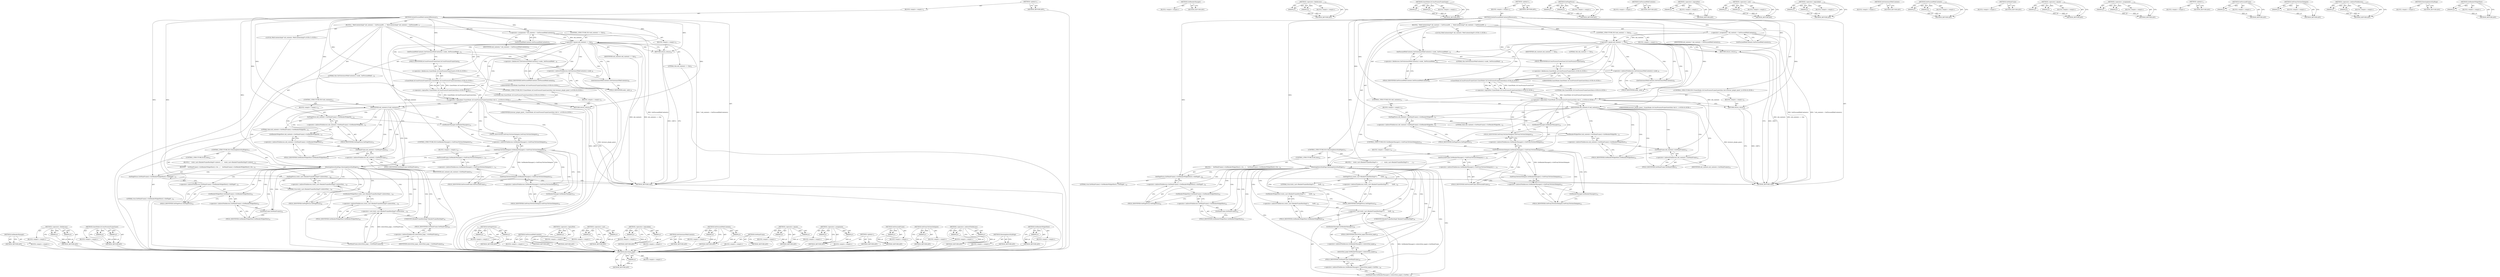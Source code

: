 digraph "GetRenderWidgetHost" {
vulnerable_189 [label=<(METHOD,interstitial_page)>];
vulnerable_190 [label=<(PARAM,p1)>];
vulnerable_191 [label=<(BLOCK,&lt;empty&gt;,&lt;empty&gt;)>];
vulnerable_192 [label=<(METHOD_RETURN,ANY)>];
vulnerable_174 [label=<(METHOD,GetRenderManager)>];
vulnerable_175 [label=<(BLOCK,&lt;empty&gt;,&lt;empty&gt;)>];
vulnerable_176 [label=<(METHOD_RETURN,ANY)>];
vulnerable_131 [label=<(METHOD,&lt;operator&gt;.fieldAccess)>];
vulnerable_132 [label=<(PARAM,p1)>];
vulnerable_133 [label=<(PARAM,p2)>];
vulnerable_134 [label=<(BLOCK,&lt;empty&gt;,&lt;empty&gt;)>];
vulnerable_135 [label=<(METHOD_RETURN,ANY)>];
vulnerable_153 [label=<(METHOD,GuestMode.IsCrossProcessFrameGuest)>];
vulnerable_154 [label=<(PARAM,p1)>];
vulnerable_155 [label=<(PARAM,p2)>];
vulnerable_156 [label=<(BLOCK,&lt;empty&gt;,&lt;empty&gt;)>];
vulnerable_157 [label=<(METHOD_RETURN,ANY)>];
vulnerable_6 [label=<(METHOD,&lt;global&gt;)<SUB>1</SUB>>];
vulnerable_7 [label=<(BLOCK,&lt;empty&gt;,&lt;empty&gt;)<SUB>1</SUB>>];
vulnerable_8 [label=<(METHOD,SetAsFocusedWebContentsIfNecessary)<SUB>1</SUB>>];
vulnerable_9 [label=<(BLOCK,{
  WebContentsImpl* old_contents = GetFocusedW...,{
  WebContentsImpl* old_contents = GetFocusedW...)<SUB>1</SUB>>];
vulnerable_10 [label="<(LOCAL,WebContentsImpl* old_contents: WebContentsImpl*)<SUB>2</SUB>>"];
vulnerable_11 [label=<(&lt;operator&gt;.assignment,* old_contents = GetFocusedWebContents())<SUB>2</SUB>>];
vulnerable_12 [label=<(IDENTIFIER,old_contents,* old_contents = GetFocusedWebContents())<SUB>2</SUB>>];
vulnerable_13 [label=<(GetFocusedWebContents,GetFocusedWebContents())<SUB>2</SUB>>];
vulnerable_14 [label=<(CONTROL_STRUCTURE,IF,if (old_contents == this))<SUB>3</SUB>>];
vulnerable_15 [label=<(&lt;operator&gt;.equals,old_contents == this)<SUB>3</SUB>>];
vulnerable_16 [label=<(IDENTIFIER,old_contents,old_contents == this)<SUB>3</SUB>>];
vulnerable_17 [label=<(LITERAL,this,old_contents == this)<SUB>3</SUB>>];
vulnerable_18 [label=<(BLOCK,&lt;empty&gt;,&lt;empty&gt;)<SUB>4</SUB>>];
vulnerable_19 [label=<(RETURN,return;,return;)<SUB>4</SUB>>];
vulnerable_20 [label=<(SetFocusedWebContents,GetOutermostWebContents()-&gt;node_.SetFocusedWebC...)<SUB>6</SUB>>];
vulnerable_21 [label=<(&lt;operator&gt;.fieldAccess,GetOutermostWebContents()-&gt;node_.SetFocusedWebC...)<SUB>6</SUB>>];
vulnerable_22 [label=<(&lt;operator&gt;.indirectFieldAccess,GetOutermostWebContents()-&gt;node_)<SUB>6</SUB>>];
vulnerable_23 [label=<(GetOutermostWebContents,GetOutermostWebContents())<SUB>6</SUB>>];
vulnerable_24 [label=<(FIELD_IDENTIFIER,node_,node_)<SUB>6</SUB>>];
vulnerable_25 [label=<(FIELD_IDENTIFIER,SetFocusedWebContents,SetFocusedWebContents)<SUB>6</SUB>>];
vulnerable_26 [label=<(LITERAL,this,GetOutermostWebContents()-&gt;node_.SetFocusedWebC...)<SUB>6</SUB>>];
vulnerable_27 [label="<(CONTROL_STRUCTURE,IF,if (!GuestMode::IsCrossProcessFrameGuest(this) &amp;&amp; browser_plugin_guest_))<SUB>8</SUB>>"];
vulnerable_28 [label="<(&lt;operator&gt;.logicalAnd,!GuestMode::IsCrossProcessFrameGuest(this) &amp;&amp; b...)<SUB>8</SUB>>"];
vulnerable_29 [label="<(&lt;operator&gt;.logicalNot,!GuestMode::IsCrossProcessFrameGuest(this))<SUB>8</SUB>>"];
vulnerable_30 [label="<(GuestMode.IsCrossProcessFrameGuest,GuestMode::IsCrossProcessFrameGuest(this))<SUB>8</SUB>>"];
vulnerable_31 [label="<(&lt;operator&gt;.fieldAccess,GuestMode::IsCrossProcessFrameGuest)<SUB>8</SUB>>"];
vulnerable_32 [label="<(IDENTIFIER,GuestMode,GuestMode::IsCrossProcessFrameGuest(this))<SUB>8</SUB>>"];
vulnerable_33 [label=<(FIELD_IDENTIFIER,IsCrossProcessFrameGuest,IsCrossProcessFrameGuest)<SUB>8</SUB>>];
vulnerable_34 [label="<(LITERAL,this,GuestMode::IsCrossProcessFrameGuest(this))<SUB>8</SUB>>"];
vulnerable_35 [label="<(IDENTIFIER,browser_plugin_guest_,!GuestMode::IsCrossProcessFrameGuest(this) &amp;&amp; b...)<SUB>8</SUB>>"];
vulnerable_36 [label=<(BLOCK,&lt;empty&gt;,&lt;empty&gt;)<SUB>9</SUB>>];
vulnerable_37 [label=<(RETURN,return;,return;)<SUB>9</SUB>>];
vulnerable_38 [label=<(CONTROL_STRUCTURE,IF,if (old_contents))<SUB>11</SUB>>];
vulnerable_39 [label=<(IDENTIFIER,old_contents,if (old_contents))<SUB>11</SUB>>];
vulnerable_40 [label=<(BLOCK,&lt;empty&gt;,&lt;empty&gt;)<SUB>12</SUB>>];
vulnerable_41 [label=<(SetPageFocus,old_contents-&gt;GetMainFrame()-&gt;GetRenderWidgetHo...)<SUB>12</SUB>>];
vulnerable_42 [label=<(&lt;operator&gt;.indirectFieldAccess,old_contents-&gt;GetMainFrame()-&gt;GetRenderWidgetHo...)<SUB>12</SUB>>];
vulnerable_43 [label=<(GetRenderWidgetHost,old_contents-&gt;GetMainFrame()-&gt;GetRenderWidgetHo...)<SUB>12</SUB>>];
vulnerable_44 [label=<(&lt;operator&gt;.indirectFieldAccess,old_contents-&gt;GetMainFrame()-&gt;GetRenderWidgetHost)<SUB>12</SUB>>];
vulnerable_45 [label=<(GetMainFrame,old_contents-&gt;GetMainFrame())<SUB>12</SUB>>];
vulnerable_46 [label=<(&lt;operator&gt;.indirectFieldAccess,old_contents-&gt;GetMainFrame)<SUB>12</SUB>>];
vulnerable_47 [label=<(IDENTIFIER,old_contents,old_contents-&gt;GetMainFrame())<SUB>12</SUB>>];
vulnerable_48 [label=<(FIELD_IDENTIFIER,GetMainFrame,GetMainFrame)<SUB>12</SUB>>];
vulnerable_49 [label=<(FIELD_IDENTIFIER,GetRenderWidgetHost,GetRenderWidgetHost)<SUB>12</SUB>>];
vulnerable_50 [label=<(FIELD_IDENTIFIER,SetPageFocus,SetPageFocus)<SUB>12</SUB>>];
vulnerable_51 [label=<(LITERAL,false,old_contents-&gt;GetMainFrame()-&gt;GetRenderWidgetHo...)<SUB>12</SUB>>];
vulnerable_52 [label=<(CONTROL_STRUCTURE,IF,if (GetRenderManager()-&gt;GetProxyToOuterDelegate()))<SUB>14</SUB>>];
vulnerable_53 [label=<(GetProxyToOuterDelegate,GetRenderManager()-&gt;GetProxyToOuterDelegate())<SUB>14</SUB>>];
vulnerable_54 [label=<(&lt;operator&gt;.indirectFieldAccess,GetRenderManager()-&gt;GetProxyToOuterDelegate)<SUB>14</SUB>>];
vulnerable_55 [label=<(GetRenderManager,GetRenderManager())<SUB>14</SUB>>];
vulnerable_56 [label=<(FIELD_IDENTIFIER,GetProxyToOuterDelegate,GetProxyToOuterDelegate)<SUB>14</SUB>>];
vulnerable_57 [label=<(BLOCK,&lt;empty&gt;,&lt;empty&gt;)<SUB>15</SUB>>];
vulnerable_58 [label=<(SetFocusedFrame,GetRenderManager()-&gt;GetProxyToOuterDelegate()-&gt;...)<SUB>15</SUB>>];
vulnerable_59 [label=<(&lt;operator&gt;.indirectFieldAccess,GetRenderManager()-&gt;GetProxyToOuterDelegate()-&gt;...)<SUB>15</SUB>>];
vulnerable_60 [label=<(GetProxyToOuterDelegate,GetRenderManager()-&gt;GetProxyToOuterDelegate())<SUB>15</SUB>>];
vulnerable_61 [label=<(&lt;operator&gt;.indirectFieldAccess,GetRenderManager()-&gt;GetProxyToOuterDelegate)<SUB>15</SUB>>];
vulnerable_62 [label=<(GetRenderManager,GetRenderManager())<SUB>15</SUB>>];
vulnerable_63 [label=<(FIELD_IDENTIFIER,GetProxyToOuterDelegate,GetProxyToOuterDelegate)<SUB>15</SUB>>];
vulnerable_64 [label=<(FIELD_IDENTIFIER,SetFocusedFrame,SetFocusedFrame)<SUB>15</SUB>>];
vulnerable_65 [label=<(CONTROL_STRUCTURE,IF,if (ShowingInterstitialPage()))<SUB>17</SUB>>];
vulnerable_66 [label=<(ShowingInterstitialPage,ShowingInterstitialPage())<SUB>17</SUB>>];
vulnerable_67 [label=<(BLOCK,{
    static_cast&lt;RenderFrameHostImpl*&gt;(
      ...,{
    static_cast&lt;RenderFrameHostImpl*&gt;(
      ...)<SUB>17</SUB>>];
vulnerable_68 [label=<(SetPageFocus,static_cast&lt;RenderFrameHostImpl*&gt;(
        GetR...)<SUB>18</SUB>>];
vulnerable_69 [label=<(&lt;operator&gt;.indirectFieldAccess,static_cast&lt;RenderFrameHostImpl*&gt;(
        GetR...)<SUB>18</SUB>>];
vulnerable_70 [label=<(GetRenderWidgetHost,static_cast&lt;RenderFrameHostImpl*&gt;(
        GetR...)<SUB>18</SUB>>];
vulnerable_71 [label=<(&lt;operator&gt;.indirectFieldAccess,static_cast&lt;RenderFrameHostImpl*&gt;(
        GetR...)<SUB>18</SUB>>];
vulnerable_72 [label=<(&lt;operator&gt;.cast,static_cast&lt;RenderFrameHostImpl*&gt;(
        GetR...)<SUB>18</SUB>>];
vulnerable_73 [label=<(UNKNOWN,RenderFrameHostImpl*,RenderFrameHostImpl*)<SUB>18</SUB>>];
vulnerable_74 [label=<(GetMainFrame,GetRenderManager()-&gt;interstitial_page()-&gt;GetMai...)<SUB>19</SUB>>];
vulnerable_75 [label=<(&lt;operator&gt;.indirectFieldAccess,GetRenderManager()-&gt;interstitial_page()-&gt;GetMai...)<SUB>19</SUB>>];
vulnerable_76 [label=<(interstitial_page,GetRenderManager()-&gt;interstitial_page())<SUB>19</SUB>>];
vulnerable_77 [label=<(&lt;operator&gt;.indirectFieldAccess,GetRenderManager()-&gt;interstitial_page)<SUB>19</SUB>>];
vulnerable_78 [label=<(GetRenderManager,GetRenderManager())<SUB>19</SUB>>];
vulnerable_79 [label=<(FIELD_IDENTIFIER,interstitial_page,interstitial_page)<SUB>19</SUB>>];
vulnerable_80 [label=<(FIELD_IDENTIFIER,GetMainFrame,GetMainFrame)<SUB>19</SUB>>];
vulnerable_81 [label=<(FIELD_IDENTIFIER,GetRenderWidgetHost,GetRenderWidgetHost)<SUB>18</SUB>>];
vulnerable_82 [label=<(FIELD_IDENTIFIER,SetPageFocus,SetPageFocus)<SUB>18</SUB>>];
vulnerable_83 [label=<(LITERAL,true,static_cast&lt;RenderFrameHostImpl*&gt;(
        GetR...)<SUB>21</SUB>>];
vulnerable_84 [label=<(CONTROL_STRUCTURE,ELSE,else)<SUB>22</SUB>>];
vulnerable_85 [label=<(BLOCK,{
    GetMainFrame()-&gt;GetRenderWidgetHost()-&gt;Se...,{
    GetMainFrame()-&gt;GetRenderWidgetHost()-&gt;Se...)<SUB>22</SUB>>];
vulnerable_86 [label=<(SetPageFocus,GetMainFrame()-&gt;GetRenderWidgetHost()-&gt;SetPageF...)<SUB>23</SUB>>];
vulnerable_87 [label=<(&lt;operator&gt;.indirectFieldAccess,GetMainFrame()-&gt;GetRenderWidgetHost()-&gt;SetPageF...)<SUB>23</SUB>>];
vulnerable_88 [label=<(GetRenderWidgetHost,GetMainFrame()-&gt;GetRenderWidgetHost())<SUB>23</SUB>>];
vulnerable_89 [label=<(&lt;operator&gt;.indirectFieldAccess,GetMainFrame()-&gt;GetRenderWidgetHost)<SUB>23</SUB>>];
vulnerable_90 [label=<(GetMainFrame,GetMainFrame())<SUB>23</SUB>>];
vulnerable_91 [label=<(FIELD_IDENTIFIER,GetRenderWidgetHost,GetRenderWidgetHost)<SUB>23</SUB>>];
vulnerable_92 [label=<(FIELD_IDENTIFIER,SetPageFocus,SetPageFocus)<SUB>23</SUB>>];
vulnerable_93 [label=<(LITERAL,true,GetMainFrame()-&gt;GetRenderWidgetHost()-&gt;SetPageF...)<SUB>23</SUB>>];
vulnerable_94 [label=<(METHOD_RETURN,void)<SUB>1</SUB>>];
vulnerable_96 [label=<(METHOD_RETURN,ANY)<SUB>1</SUB>>];
vulnerable_158 [label=<(METHOD,SetPageFocus)>];
vulnerable_159 [label=<(PARAM,p1)>];
vulnerable_160 [label=<(PARAM,p2)>];
vulnerable_161 [label=<(BLOCK,&lt;empty&gt;,&lt;empty&gt;)>];
vulnerable_162 [label=<(METHOD_RETURN,ANY)>];
vulnerable_118 [label=<(METHOD,GetFocusedWebContents)>];
vulnerable_119 [label=<(BLOCK,&lt;empty&gt;,&lt;empty&gt;)>];
vulnerable_120 [label=<(METHOD_RETURN,ANY)>];
vulnerable_149 [label=<(METHOD,&lt;operator&gt;.logicalNot)>];
vulnerable_150 [label=<(PARAM,p1)>];
vulnerable_151 [label=<(BLOCK,&lt;empty&gt;,&lt;empty&gt;)>];
vulnerable_152 [label=<(METHOD_RETURN,ANY)>];
vulnerable_184 [label=<(METHOD,&lt;operator&gt;.cast)>];
vulnerable_185 [label=<(PARAM,p1)>];
vulnerable_186 [label=<(PARAM,p2)>];
vulnerable_187 [label=<(BLOCK,&lt;empty&gt;,&lt;empty&gt;)>];
vulnerable_188 [label=<(METHOD_RETURN,ANY)>];
vulnerable_144 [label=<(METHOD,&lt;operator&gt;.logicalAnd)>];
vulnerable_145 [label=<(PARAM,p1)>];
vulnerable_146 [label=<(PARAM,p2)>];
vulnerable_147 [label=<(BLOCK,&lt;empty&gt;,&lt;empty&gt;)>];
vulnerable_148 [label=<(METHOD_RETURN,ANY)>];
vulnerable_141 [label=<(METHOD,GetOutermostWebContents)>];
vulnerable_142 [label=<(BLOCK,&lt;empty&gt;,&lt;empty&gt;)>];
vulnerable_143 [label=<(METHOD_RETURN,ANY)>];
vulnerable_126 [label=<(METHOD,SetFocusedWebContents)>];
vulnerable_127 [label=<(PARAM,p1)>];
vulnerable_128 [label=<(PARAM,p2)>];
vulnerable_129 [label=<(BLOCK,&lt;empty&gt;,&lt;empty&gt;)>];
vulnerable_130 [label=<(METHOD_RETURN,ANY)>];
vulnerable_167 [label=<(METHOD,GetMainFrame)>];
vulnerable_168 [label=<(BLOCK,&lt;empty&gt;,&lt;empty&gt;)>];
vulnerable_169 [label=<(METHOD_RETURN,ANY)>];
vulnerable_121 [label=<(METHOD,&lt;operator&gt;.equals)>];
vulnerable_122 [label=<(PARAM,p1)>];
vulnerable_123 [label=<(PARAM,p2)>];
vulnerable_124 [label=<(BLOCK,&lt;empty&gt;,&lt;empty&gt;)>];
vulnerable_125 [label=<(METHOD_RETURN,ANY)>];
vulnerable_113 [label=<(METHOD,&lt;operator&gt;.assignment)>];
vulnerable_114 [label=<(PARAM,p1)>];
vulnerable_115 [label=<(PARAM,p2)>];
vulnerable_116 [label=<(BLOCK,&lt;empty&gt;,&lt;empty&gt;)>];
vulnerable_117 [label=<(METHOD_RETURN,ANY)>];
vulnerable_107 [label=<(METHOD,&lt;global&gt;)<SUB>1</SUB>>];
vulnerable_108 [label=<(BLOCK,&lt;empty&gt;,&lt;empty&gt;)>];
vulnerable_109 [label=<(METHOD_RETURN,ANY)>];
vulnerable_177 [label=<(METHOD,SetFocusedFrame)>];
vulnerable_178 [label=<(PARAM,p1)>];
vulnerable_179 [label=<(BLOCK,&lt;empty&gt;,&lt;empty&gt;)>];
vulnerable_180 [label=<(METHOD_RETURN,ANY)>];
vulnerable_170 [label=<(METHOD,GetProxyToOuterDelegate)>];
vulnerable_171 [label=<(PARAM,p1)>];
vulnerable_172 [label=<(BLOCK,&lt;empty&gt;,&lt;empty&gt;)>];
vulnerable_173 [label=<(METHOD_RETURN,ANY)>];
vulnerable_136 [label=<(METHOD,&lt;operator&gt;.indirectFieldAccess)>];
vulnerable_137 [label=<(PARAM,p1)>];
vulnerable_138 [label=<(PARAM,p2)>];
vulnerable_139 [label=<(BLOCK,&lt;empty&gt;,&lt;empty&gt;)>];
vulnerable_140 [label=<(METHOD_RETURN,ANY)>];
vulnerable_181 [label=<(METHOD,ShowingInterstitialPage)>];
vulnerable_182 [label=<(BLOCK,&lt;empty&gt;,&lt;empty&gt;)>];
vulnerable_183 [label=<(METHOD_RETURN,ANY)>];
vulnerable_163 [label=<(METHOD,GetRenderWidgetHost)>];
vulnerable_164 [label=<(PARAM,p1)>];
vulnerable_165 [label=<(BLOCK,&lt;empty&gt;,&lt;empty&gt;)>];
vulnerable_166 [label=<(METHOD_RETURN,ANY)>];
fixed_171 [label=<(METHOD,GetRenderManager)>];
fixed_172 [label=<(BLOCK,&lt;empty&gt;,&lt;empty&gt;)>];
fixed_173 [label=<(METHOD_RETURN,ANY)>];
fixed_128 [label=<(METHOD,&lt;operator&gt;.fieldAccess)>];
fixed_129 [label=<(PARAM,p1)>];
fixed_130 [label=<(PARAM,p2)>];
fixed_131 [label=<(BLOCK,&lt;empty&gt;,&lt;empty&gt;)>];
fixed_132 [label=<(METHOD_RETURN,ANY)>];
fixed_150 [label=<(METHOD,GuestMode.IsCrossProcessFrameGuest)>];
fixed_151 [label=<(PARAM,p1)>];
fixed_152 [label=<(PARAM,p2)>];
fixed_153 [label=<(BLOCK,&lt;empty&gt;,&lt;empty&gt;)>];
fixed_154 [label=<(METHOD_RETURN,ANY)>];
fixed_6 [label=<(METHOD,&lt;global&gt;)<SUB>1</SUB>>];
fixed_7 [label=<(BLOCK,&lt;empty&gt;,&lt;empty&gt;)<SUB>1</SUB>>];
fixed_8 [label=<(METHOD,SetAsFocusedWebContentsIfNecessary)<SUB>1</SUB>>];
fixed_9 [label=<(BLOCK,{
  WebContentsImpl* old_contents = GetFocusedW...,{
  WebContentsImpl* old_contents = GetFocusedW...)<SUB>1</SUB>>];
fixed_10 [label="<(LOCAL,WebContentsImpl* old_contents: WebContentsImpl*)<SUB>2</SUB>>"];
fixed_11 [label=<(&lt;operator&gt;.assignment,* old_contents = GetFocusedWebContents())<SUB>2</SUB>>];
fixed_12 [label=<(IDENTIFIER,old_contents,* old_contents = GetFocusedWebContents())<SUB>2</SUB>>];
fixed_13 [label=<(GetFocusedWebContents,GetFocusedWebContents())<SUB>2</SUB>>];
fixed_14 [label=<(CONTROL_STRUCTURE,IF,if (old_contents == this))<SUB>3</SUB>>];
fixed_15 [label=<(&lt;operator&gt;.equals,old_contents == this)<SUB>3</SUB>>];
fixed_16 [label=<(IDENTIFIER,old_contents,old_contents == this)<SUB>3</SUB>>];
fixed_17 [label=<(LITERAL,this,old_contents == this)<SUB>3</SUB>>];
fixed_18 [label=<(BLOCK,&lt;empty&gt;,&lt;empty&gt;)<SUB>4</SUB>>];
fixed_19 [label=<(RETURN,return;,return;)<SUB>4</SUB>>];
fixed_20 [label=<(SetFocusedWebContents,GetOutermostWebContents()-&gt;node_.SetFocusedWebC...)<SUB>6</SUB>>];
fixed_21 [label=<(&lt;operator&gt;.fieldAccess,GetOutermostWebContents()-&gt;node_.SetFocusedWebC...)<SUB>6</SUB>>];
fixed_22 [label=<(&lt;operator&gt;.indirectFieldAccess,GetOutermostWebContents()-&gt;node_)<SUB>6</SUB>>];
fixed_23 [label=<(GetOutermostWebContents,GetOutermostWebContents())<SUB>6</SUB>>];
fixed_24 [label=<(FIELD_IDENTIFIER,node_,node_)<SUB>6</SUB>>];
fixed_25 [label=<(FIELD_IDENTIFIER,SetFocusedWebContents,SetFocusedWebContents)<SUB>6</SUB>>];
fixed_26 [label=<(LITERAL,this,GetOutermostWebContents()-&gt;node_.SetFocusedWebC...)<SUB>6</SUB>>];
fixed_27 [label="<(CONTROL_STRUCTURE,IF,if (!GuestMode::IsCrossProcessFrameGuest(this) &amp;&amp; browser_plugin_guest_))<SUB>8</SUB>>"];
fixed_28 [label="<(&lt;operator&gt;.logicalAnd,!GuestMode::IsCrossProcessFrameGuest(this) &amp;&amp; b...)<SUB>8</SUB>>"];
fixed_29 [label="<(&lt;operator&gt;.logicalNot,!GuestMode::IsCrossProcessFrameGuest(this))<SUB>8</SUB>>"];
fixed_30 [label="<(GuestMode.IsCrossProcessFrameGuest,GuestMode::IsCrossProcessFrameGuest(this))<SUB>8</SUB>>"];
fixed_31 [label="<(&lt;operator&gt;.fieldAccess,GuestMode::IsCrossProcessFrameGuest)<SUB>8</SUB>>"];
fixed_32 [label="<(IDENTIFIER,GuestMode,GuestMode::IsCrossProcessFrameGuest(this))<SUB>8</SUB>>"];
fixed_33 [label=<(FIELD_IDENTIFIER,IsCrossProcessFrameGuest,IsCrossProcessFrameGuest)<SUB>8</SUB>>];
fixed_34 [label="<(LITERAL,this,GuestMode::IsCrossProcessFrameGuest(this))<SUB>8</SUB>>"];
fixed_35 [label="<(IDENTIFIER,browser_plugin_guest_,!GuestMode::IsCrossProcessFrameGuest(this) &amp;&amp; b...)<SUB>8</SUB>>"];
fixed_36 [label=<(BLOCK,&lt;empty&gt;,&lt;empty&gt;)<SUB>9</SUB>>];
fixed_37 [label=<(RETURN,return;,return;)<SUB>9</SUB>>];
fixed_38 [label=<(CONTROL_STRUCTURE,IF,if (old_contents))<SUB>11</SUB>>];
fixed_39 [label=<(IDENTIFIER,old_contents,if (old_contents))<SUB>11</SUB>>];
fixed_40 [label=<(BLOCK,&lt;empty&gt;,&lt;empty&gt;)<SUB>12</SUB>>];
fixed_41 [label=<(SetPageFocus,old_contents-&gt;GetMainFrame()-&gt;GetRenderWidgetHo...)<SUB>12</SUB>>];
fixed_42 [label=<(&lt;operator&gt;.indirectFieldAccess,old_contents-&gt;GetMainFrame()-&gt;GetRenderWidgetHo...)<SUB>12</SUB>>];
fixed_43 [label=<(GetRenderWidgetHost,old_contents-&gt;GetMainFrame()-&gt;GetRenderWidgetHo...)<SUB>12</SUB>>];
fixed_44 [label=<(&lt;operator&gt;.indirectFieldAccess,old_contents-&gt;GetMainFrame()-&gt;GetRenderWidgetHost)<SUB>12</SUB>>];
fixed_45 [label=<(GetMainFrame,old_contents-&gt;GetMainFrame())<SUB>12</SUB>>];
fixed_46 [label=<(&lt;operator&gt;.indirectFieldAccess,old_contents-&gt;GetMainFrame)<SUB>12</SUB>>];
fixed_47 [label=<(IDENTIFIER,old_contents,old_contents-&gt;GetMainFrame())<SUB>12</SUB>>];
fixed_48 [label=<(FIELD_IDENTIFIER,GetMainFrame,GetMainFrame)<SUB>12</SUB>>];
fixed_49 [label=<(FIELD_IDENTIFIER,GetRenderWidgetHost,GetRenderWidgetHost)<SUB>12</SUB>>];
fixed_50 [label=<(FIELD_IDENTIFIER,SetPageFocus,SetPageFocus)<SUB>12</SUB>>];
fixed_51 [label=<(LITERAL,false,old_contents-&gt;GetMainFrame()-&gt;GetRenderWidgetHo...)<SUB>12</SUB>>];
fixed_52 [label=<(CONTROL_STRUCTURE,IF,if (GetRenderManager()-&gt;GetProxyToOuterDelegate()))<SUB>14</SUB>>];
fixed_53 [label=<(GetProxyToOuterDelegate,GetRenderManager()-&gt;GetProxyToOuterDelegate())<SUB>14</SUB>>];
fixed_54 [label=<(&lt;operator&gt;.indirectFieldAccess,GetRenderManager()-&gt;GetProxyToOuterDelegate)<SUB>14</SUB>>];
fixed_55 [label=<(GetRenderManager,GetRenderManager())<SUB>14</SUB>>];
fixed_56 [label=<(FIELD_IDENTIFIER,GetProxyToOuterDelegate,GetProxyToOuterDelegate)<SUB>14</SUB>>];
fixed_57 [label=<(BLOCK,&lt;empty&gt;,&lt;empty&gt;)<SUB>15</SUB>>];
fixed_58 [label=<(SetFocusedFrame,GetRenderManager()-&gt;GetProxyToOuterDelegate()-&gt;...)<SUB>15</SUB>>];
fixed_59 [label=<(&lt;operator&gt;.indirectFieldAccess,GetRenderManager()-&gt;GetProxyToOuterDelegate()-&gt;...)<SUB>15</SUB>>];
fixed_60 [label=<(GetProxyToOuterDelegate,GetRenderManager()-&gt;GetProxyToOuterDelegate())<SUB>15</SUB>>];
fixed_61 [label=<(&lt;operator&gt;.indirectFieldAccess,GetRenderManager()-&gt;GetProxyToOuterDelegate)<SUB>15</SUB>>];
fixed_62 [label=<(GetRenderManager,GetRenderManager())<SUB>15</SUB>>];
fixed_63 [label=<(FIELD_IDENTIFIER,GetProxyToOuterDelegate,GetProxyToOuterDelegate)<SUB>15</SUB>>];
fixed_64 [label=<(FIELD_IDENTIFIER,SetFocusedFrame,SetFocusedFrame)<SUB>15</SUB>>];
fixed_65 [label=<(CONTROL_STRUCTURE,IF,if (ShowingInterstitialPage()))<SUB>17</SUB>>];
fixed_66 [label=<(ShowingInterstitialPage,ShowingInterstitialPage())<SUB>17</SUB>>];
fixed_67 [label=<(BLOCK,{
    static_cast&lt;RenderFrameHostImpl*&gt;(interst...,{
    static_cast&lt;RenderFrameHostImpl*&gt;(interst...)<SUB>17</SUB>>];
fixed_68 [label=<(SetPageFocus,static_cast&lt;RenderFrameHostImpl*&gt;(interstitial_...)<SUB>18</SUB>>];
fixed_69 [label=<(&lt;operator&gt;.indirectFieldAccess,static_cast&lt;RenderFrameHostImpl*&gt;(interstitial_...)<SUB>18</SUB>>];
fixed_70 [label=<(GetRenderWidgetHost,static_cast&lt;RenderFrameHostImpl*&gt;(interstitial_...)<SUB>18</SUB>>];
fixed_71 [label=<(&lt;operator&gt;.indirectFieldAccess,static_cast&lt;RenderFrameHostImpl*&gt;(interstitial_...)<SUB>18</SUB>>];
fixed_72 [label=<(&lt;operator&gt;.cast,static_cast&lt;RenderFrameHostImpl*&gt;(interstitial_...)<SUB>18</SUB>>];
fixed_73 [label=<(UNKNOWN,RenderFrameHostImpl*,RenderFrameHostImpl*)<SUB>18</SUB>>];
fixed_74 [label=<(GetMainFrame,interstitial_page_-&gt;GetMainFrame())<SUB>18</SUB>>];
fixed_75 [label=<(&lt;operator&gt;.indirectFieldAccess,interstitial_page_-&gt;GetMainFrame)<SUB>18</SUB>>];
fixed_76 [label=<(IDENTIFIER,interstitial_page_,interstitial_page_-&gt;GetMainFrame())<SUB>18</SUB>>];
fixed_77 [label=<(FIELD_IDENTIFIER,GetMainFrame,GetMainFrame)<SUB>18</SUB>>];
fixed_78 [label=<(FIELD_IDENTIFIER,GetRenderWidgetHost,GetRenderWidgetHost)<SUB>18</SUB>>];
fixed_79 [label=<(FIELD_IDENTIFIER,SetPageFocus,SetPageFocus)<SUB>18</SUB>>];
fixed_80 [label=<(LITERAL,true,static_cast&lt;RenderFrameHostImpl*&gt;(interstitial_...)<SUB>20</SUB>>];
fixed_81 [label=<(CONTROL_STRUCTURE,ELSE,else)<SUB>21</SUB>>];
fixed_82 [label=<(BLOCK,{
    GetMainFrame()-&gt;GetRenderWidgetHost()-&gt;Se...,{
    GetMainFrame()-&gt;GetRenderWidgetHost()-&gt;Se...)<SUB>21</SUB>>];
fixed_83 [label=<(SetPageFocus,GetMainFrame()-&gt;GetRenderWidgetHost()-&gt;SetPageF...)<SUB>22</SUB>>];
fixed_84 [label=<(&lt;operator&gt;.indirectFieldAccess,GetMainFrame()-&gt;GetRenderWidgetHost()-&gt;SetPageF...)<SUB>22</SUB>>];
fixed_85 [label=<(GetRenderWidgetHost,GetMainFrame()-&gt;GetRenderWidgetHost())<SUB>22</SUB>>];
fixed_86 [label=<(&lt;operator&gt;.indirectFieldAccess,GetMainFrame()-&gt;GetRenderWidgetHost)<SUB>22</SUB>>];
fixed_87 [label=<(GetMainFrame,GetMainFrame())<SUB>22</SUB>>];
fixed_88 [label=<(FIELD_IDENTIFIER,GetRenderWidgetHost,GetRenderWidgetHost)<SUB>22</SUB>>];
fixed_89 [label=<(FIELD_IDENTIFIER,SetPageFocus,SetPageFocus)<SUB>22</SUB>>];
fixed_90 [label=<(LITERAL,true,GetMainFrame()-&gt;GetRenderWidgetHost()-&gt;SetPageF...)<SUB>22</SUB>>];
fixed_91 [label=<(METHOD_RETURN,void)<SUB>1</SUB>>];
fixed_93 [label=<(METHOD_RETURN,ANY)<SUB>1</SUB>>];
fixed_155 [label=<(METHOD,SetPageFocus)>];
fixed_156 [label=<(PARAM,p1)>];
fixed_157 [label=<(PARAM,p2)>];
fixed_158 [label=<(BLOCK,&lt;empty&gt;,&lt;empty&gt;)>];
fixed_159 [label=<(METHOD_RETURN,ANY)>];
fixed_115 [label=<(METHOD,GetFocusedWebContents)>];
fixed_116 [label=<(BLOCK,&lt;empty&gt;,&lt;empty&gt;)>];
fixed_117 [label=<(METHOD_RETURN,ANY)>];
fixed_146 [label=<(METHOD,&lt;operator&gt;.logicalNot)>];
fixed_147 [label=<(PARAM,p1)>];
fixed_148 [label=<(BLOCK,&lt;empty&gt;,&lt;empty&gt;)>];
fixed_149 [label=<(METHOD_RETURN,ANY)>];
fixed_181 [label=<(METHOD,&lt;operator&gt;.cast)>];
fixed_182 [label=<(PARAM,p1)>];
fixed_183 [label=<(PARAM,p2)>];
fixed_184 [label=<(BLOCK,&lt;empty&gt;,&lt;empty&gt;)>];
fixed_185 [label=<(METHOD_RETURN,ANY)>];
fixed_141 [label=<(METHOD,&lt;operator&gt;.logicalAnd)>];
fixed_142 [label=<(PARAM,p1)>];
fixed_143 [label=<(PARAM,p2)>];
fixed_144 [label=<(BLOCK,&lt;empty&gt;,&lt;empty&gt;)>];
fixed_145 [label=<(METHOD_RETURN,ANY)>];
fixed_138 [label=<(METHOD,GetOutermostWebContents)>];
fixed_139 [label=<(BLOCK,&lt;empty&gt;,&lt;empty&gt;)>];
fixed_140 [label=<(METHOD_RETURN,ANY)>];
fixed_123 [label=<(METHOD,SetFocusedWebContents)>];
fixed_124 [label=<(PARAM,p1)>];
fixed_125 [label=<(PARAM,p2)>];
fixed_126 [label=<(BLOCK,&lt;empty&gt;,&lt;empty&gt;)>];
fixed_127 [label=<(METHOD_RETURN,ANY)>];
fixed_164 [label=<(METHOD,GetMainFrame)>];
fixed_165 [label=<(BLOCK,&lt;empty&gt;,&lt;empty&gt;)>];
fixed_166 [label=<(METHOD_RETURN,ANY)>];
fixed_118 [label=<(METHOD,&lt;operator&gt;.equals)>];
fixed_119 [label=<(PARAM,p1)>];
fixed_120 [label=<(PARAM,p2)>];
fixed_121 [label=<(BLOCK,&lt;empty&gt;,&lt;empty&gt;)>];
fixed_122 [label=<(METHOD_RETURN,ANY)>];
fixed_110 [label=<(METHOD,&lt;operator&gt;.assignment)>];
fixed_111 [label=<(PARAM,p1)>];
fixed_112 [label=<(PARAM,p2)>];
fixed_113 [label=<(BLOCK,&lt;empty&gt;,&lt;empty&gt;)>];
fixed_114 [label=<(METHOD_RETURN,ANY)>];
fixed_104 [label=<(METHOD,&lt;global&gt;)<SUB>1</SUB>>];
fixed_105 [label=<(BLOCK,&lt;empty&gt;,&lt;empty&gt;)>];
fixed_106 [label=<(METHOD_RETURN,ANY)>];
fixed_174 [label=<(METHOD,SetFocusedFrame)>];
fixed_175 [label=<(PARAM,p1)>];
fixed_176 [label=<(BLOCK,&lt;empty&gt;,&lt;empty&gt;)>];
fixed_177 [label=<(METHOD_RETURN,ANY)>];
fixed_167 [label=<(METHOD,GetProxyToOuterDelegate)>];
fixed_168 [label=<(PARAM,p1)>];
fixed_169 [label=<(BLOCK,&lt;empty&gt;,&lt;empty&gt;)>];
fixed_170 [label=<(METHOD_RETURN,ANY)>];
fixed_133 [label=<(METHOD,&lt;operator&gt;.indirectFieldAccess)>];
fixed_134 [label=<(PARAM,p1)>];
fixed_135 [label=<(PARAM,p2)>];
fixed_136 [label=<(BLOCK,&lt;empty&gt;,&lt;empty&gt;)>];
fixed_137 [label=<(METHOD_RETURN,ANY)>];
fixed_178 [label=<(METHOD,ShowingInterstitialPage)>];
fixed_179 [label=<(BLOCK,&lt;empty&gt;,&lt;empty&gt;)>];
fixed_180 [label=<(METHOD_RETURN,ANY)>];
fixed_160 [label=<(METHOD,GetRenderWidgetHost)>];
fixed_161 [label=<(PARAM,p1)>];
fixed_162 [label=<(BLOCK,&lt;empty&gt;,&lt;empty&gt;)>];
fixed_163 [label=<(METHOD_RETURN,ANY)>];
vulnerable_189 -> vulnerable_190  [key=0, label="AST: "];
vulnerable_189 -> vulnerable_190  [key=1, label="DDG: "];
vulnerable_189 -> vulnerable_191  [key=0, label="AST: "];
vulnerable_189 -> vulnerable_192  [key=0, label="AST: "];
vulnerable_189 -> vulnerable_192  [key=1, label="CFG: "];
vulnerable_190 -> vulnerable_192  [key=0, label="DDG: p1"];
vulnerable_174 -> vulnerable_175  [key=0, label="AST: "];
vulnerable_174 -> vulnerable_176  [key=0, label="AST: "];
vulnerable_174 -> vulnerable_176  [key=1, label="CFG: "];
vulnerable_131 -> vulnerable_132  [key=0, label="AST: "];
vulnerable_131 -> vulnerable_132  [key=1, label="DDG: "];
vulnerable_131 -> vulnerable_134  [key=0, label="AST: "];
vulnerable_131 -> vulnerable_133  [key=0, label="AST: "];
vulnerable_131 -> vulnerable_133  [key=1, label="DDG: "];
vulnerable_131 -> vulnerable_135  [key=0, label="AST: "];
vulnerable_131 -> vulnerable_135  [key=1, label="CFG: "];
vulnerable_132 -> vulnerable_135  [key=0, label="DDG: p1"];
vulnerable_133 -> vulnerable_135  [key=0, label="DDG: p2"];
vulnerable_153 -> vulnerable_154  [key=0, label="AST: "];
vulnerable_153 -> vulnerable_154  [key=1, label="DDG: "];
vulnerable_153 -> vulnerable_156  [key=0, label="AST: "];
vulnerable_153 -> vulnerable_155  [key=0, label="AST: "];
vulnerable_153 -> vulnerable_155  [key=1, label="DDG: "];
vulnerable_153 -> vulnerable_157  [key=0, label="AST: "];
vulnerable_153 -> vulnerable_157  [key=1, label="CFG: "];
vulnerable_154 -> vulnerable_157  [key=0, label="DDG: p1"];
vulnerable_155 -> vulnerable_157  [key=0, label="DDG: p2"];
vulnerable_6 -> vulnerable_7  [key=0, label="AST: "];
vulnerable_6 -> vulnerable_96  [key=0, label="AST: "];
vulnerable_6 -> vulnerable_96  [key=1, label="CFG: "];
vulnerable_7 -> vulnerable_8  [key=0, label="AST: "];
vulnerable_8 -> vulnerable_9  [key=0, label="AST: "];
vulnerable_8 -> vulnerable_94  [key=0, label="AST: "];
vulnerable_8 -> vulnerable_13  [key=0, label="CFG: "];
vulnerable_8 -> vulnerable_11  [key=0, label="DDG: "];
vulnerable_8 -> vulnerable_20  [key=0, label="DDG: "];
vulnerable_8 -> vulnerable_39  [key=0, label="DDG: "];
vulnerable_8 -> vulnerable_66  [key=0, label="DDG: "];
vulnerable_8 -> vulnerable_15  [key=0, label="DDG: "];
vulnerable_8 -> vulnerable_19  [key=0, label="DDG: "];
vulnerable_8 -> vulnerable_28  [key=0, label="DDG: "];
vulnerable_8 -> vulnerable_37  [key=0, label="DDG: "];
vulnerable_8 -> vulnerable_41  [key=0, label="DDG: "];
vulnerable_8 -> vulnerable_68  [key=0, label="DDG: "];
vulnerable_8 -> vulnerable_30  [key=0, label="DDG: "];
vulnerable_8 -> vulnerable_86  [key=0, label="DDG: "];
vulnerable_9 -> vulnerable_10  [key=0, label="AST: "];
vulnerable_9 -> vulnerable_11  [key=0, label="AST: "];
vulnerable_9 -> vulnerable_14  [key=0, label="AST: "];
vulnerable_9 -> vulnerable_20  [key=0, label="AST: "];
vulnerable_9 -> vulnerable_27  [key=0, label="AST: "];
vulnerable_9 -> vulnerable_38  [key=0, label="AST: "];
vulnerable_9 -> vulnerable_52  [key=0, label="AST: "];
vulnerable_9 -> vulnerable_65  [key=0, label="AST: "];
vulnerable_11 -> vulnerable_12  [key=0, label="AST: "];
vulnerable_11 -> vulnerable_13  [key=0, label="AST: "];
vulnerable_11 -> vulnerable_15  [key=0, label="CFG: "];
vulnerable_11 -> vulnerable_15  [key=1, label="DDG: old_contents"];
vulnerable_11 -> vulnerable_94  [key=0, label="DDG: GetFocusedWebContents()"];
vulnerable_11 -> vulnerable_94  [key=1, label="DDG: * old_contents = GetFocusedWebContents()"];
vulnerable_13 -> vulnerable_11  [key=0, label="CFG: "];
vulnerable_14 -> vulnerable_15  [key=0, label="AST: "];
vulnerable_14 -> vulnerable_18  [key=0, label="AST: "];
vulnerable_15 -> vulnerable_16  [key=0, label="AST: "];
vulnerable_15 -> vulnerable_17  [key=0, label="AST: "];
vulnerable_15 -> vulnerable_19  [key=0, label="CFG: "];
vulnerable_15 -> vulnerable_19  [key=1, label="CDG: "];
vulnerable_15 -> vulnerable_23  [key=0, label="CFG: "];
vulnerable_15 -> vulnerable_23  [key=1, label="CDG: "];
vulnerable_15 -> vulnerable_94  [key=0, label="DDG: old_contents"];
vulnerable_15 -> vulnerable_94  [key=1, label="DDG: old_contents == this"];
vulnerable_15 -> vulnerable_45  [key=0, label="DDG: old_contents"];
vulnerable_15 -> vulnerable_30  [key=0, label="CDG: "];
vulnerable_15 -> vulnerable_21  [key=0, label="CDG: "];
vulnerable_15 -> vulnerable_28  [key=0, label="CDG: "];
vulnerable_15 -> vulnerable_20  [key=0, label="CDG: "];
vulnerable_15 -> vulnerable_25  [key=0, label="CDG: "];
vulnerable_15 -> vulnerable_22  [key=0, label="CDG: "];
vulnerable_15 -> vulnerable_29  [key=0, label="CDG: "];
vulnerable_15 -> vulnerable_24  [key=0, label="CDG: "];
vulnerable_15 -> vulnerable_33  [key=0, label="CDG: "];
vulnerable_15 -> vulnerable_31  [key=0, label="CDG: "];
vulnerable_18 -> vulnerable_19  [key=0, label="AST: "];
vulnerable_19 -> vulnerable_94  [key=0, label="CFG: "];
vulnerable_19 -> vulnerable_94  [key=1, label="DDG: &lt;RET&gt;"];
vulnerable_20 -> vulnerable_21  [key=0, label="AST: "];
vulnerable_20 -> vulnerable_26  [key=0, label="AST: "];
vulnerable_20 -> vulnerable_33  [key=0, label="CFG: "];
vulnerable_21 -> vulnerable_22  [key=0, label="AST: "];
vulnerable_21 -> vulnerable_25  [key=0, label="AST: "];
vulnerable_21 -> vulnerable_20  [key=0, label="CFG: "];
vulnerable_22 -> vulnerable_23  [key=0, label="AST: "];
vulnerable_22 -> vulnerable_24  [key=0, label="AST: "];
vulnerable_22 -> vulnerable_25  [key=0, label="CFG: "];
vulnerable_23 -> vulnerable_24  [key=0, label="CFG: "];
vulnerable_24 -> vulnerable_22  [key=0, label="CFG: "];
vulnerable_25 -> vulnerable_21  [key=0, label="CFG: "];
vulnerable_27 -> vulnerable_28  [key=0, label="AST: "];
vulnerable_27 -> vulnerable_36  [key=0, label="AST: "];
vulnerable_28 -> vulnerable_29  [key=0, label="AST: "];
vulnerable_28 -> vulnerable_35  [key=0, label="AST: "];
vulnerable_28 -> vulnerable_37  [key=0, label="CFG: "];
vulnerable_28 -> vulnerable_37  [key=1, label="CDG: "];
vulnerable_28 -> vulnerable_39  [key=0, label="CFG: "];
vulnerable_28 -> vulnerable_39  [key=1, label="CDG: "];
vulnerable_28 -> vulnerable_94  [key=0, label="DDG: browser_plugin_guest_"];
vulnerable_28 -> vulnerable_66  [key=0, label="CDG: "];
vulnerable_28 -> vulnerable_56  [key=0, label="CDG: "];
vulnerable_28 -> vulnerable_54  [key=0, label="CDG: "];
vulnerable_28 -> vulnerable_53  [key=0, label="CDG: "];
vulnerable_28 -> vulnerable_55  [key=0, label="CDG: "];
vulnerable_29 -> vulnerable_30  [key=0, label="AST: "];
vulnerable_29 -> vulnerable_28  [key=0, label="CFG: "];
vulnerable_29 -> vulnerable_28  [key=1, label="DDG: GuestMode::IsCrossProcessFrameGuest(this)"];
vulnerable_30 -> vulnerable_31  [key=0, label="AST: "];
vulnerable_30 -> vulnerable_34  [key=0, label="AST: "];
vulnerable_30 -> vulnerable_29  [key=0, label="CFG: "];
vulnerable_30 -> vulnerable_29  [key=1, label="DDG: GuestMode::IsCrossProcessFrameGuest"];
vulnerable_30 -> vulnerable_29  [key=2, label="DDG: this"];
vulnerable_31 -> vulnerable_32  [key=0, label="AST: "];
vulnerable_31 -> vulnerable_33  [key=0, label="AST: "];
vulnerable_31 -> vulnerable_30  [key=0, label="CFG: "];
vulnerable_33 -> vulnerable_31  [key=0, label="CFG: "];
vulnerable_36 -> vulnerable_37  [key=0, label="AST: "];
vulnerable_37 -> vulnerable_94  [key=0, label="CFG: "];
vulnerable_37 -> vulnerable_94  [key=1, label="DDG: &lt;RET&gt;"];
vulnerable_38 -> vulnerable_39  [key=0, label="AST: "];
vulnerable_38 -> vulnerable_40  [key=0, label="AST: "];
vulnerable_39 -> vulnerable_55  [key=0, label="CFG: "];
vulnerable_39 -> vulnerable_48  [key=0, label="CFG: "];
vulnerable_39 -> vulnerable_48  [key=1, label="CDG: "];
vulnerable_39 -> vulnerable_49  [key=0, label="CDG: "];
vulnerable_39 -> vulnerable_42  [key=0, label="CDG: "];
vulnerable_39 -> vulnerable_46  [key=0, label="CDG: "];
vulnerable_39 -> vulnerable_45  [key=0, label="CDG: "];
vulnerable_39 -> vulnerable_50  [key=0, label="CDG: "];
vulnerable_39 -> vulnerable_44  [key=0, label="CDG: "];
vulnerable_39 -> vulnerable_43  [key=0, label="CDG: "];
vulnerable_39 -> vulnerable_41  [key=0, label="CDG: "];
vulnerable_40 -> vulnerable_41  [key=0, label="AST: "];
vulnerable_41 -> vulnerable_42  [key=0, label="AST: "];
vulnerable_41 -> vulnerable_51  [key=0, label="AST: "];
vulnerable_41 -> vulnerable_55  [key=0, label="CFG: "];
vulnerable_42 -> vulnerable_43  [key=0, label="AST: "];
vulnerable_42 -> vulnerable_50  [key=0, label="AST: "];
vulnerable_42 -> vulnerable_41  [key=0, label="CFG: "];
vulnerable_43 -> vulnerable_44  [key=0, label="AST: "];
vulnerable_43 -> vulnerable_50  [key=0, label="CFG: "];
vulnerable_44 -> vulnerable_45  [key=0, label="AST: "];
vulnerable_44 -> vulnerable_49  [key=0, label="AST: "];
vulnerable_44 -> vulnerable_43  [key=0, label="CFG: "];
vulnerable_45 -> vulnerable_46  [key=0, label="AST: "];
vulnerable_45 -> vulnerable_49  [key=0, label="CFG: "];
vulnerable_46 -> vulnerable_47  [key=0, label="AST: "];
vulnerable_46 -> vulnerable_48  [key=0, label="AST: "];
vulnerable_46 -> vulnerable_45  [key=0, label="CFG: "];
vulnerable_48 -> vulnerable_46  [key=0, label="CFG: "];
vulnerable_49 -> vulnerable_44  [key=0, label="CFG: "];
vulnerable_50 -> vulnerable_42  [key=0, label="CFG: "];
vulnerable_52 -> vulnerable_53  [key=0, label="AST: "];
vulnerable_52 -> vulnerable_57  [key=0, label="AST: "];
vulnerable_53 -> vulnerable_54  [key=0, label="AST: "];
vulnerable_53 -> vulnerable_62  [key=0, label="CFG: "];
vulnerable_53 -> vulnerable_62  [key=1, label="CDG: "];
vulnerable_53 -> vulnerable_66  [key=0, label="CFG: "];
vulnerable_53 -> vulnerable_60  [key=0, label="DDG: GetRenderManager()-&gt;GetProxyToOuterDelegate"];
vulnerable_53 -> vulnerable_60  [key=1, label="CDG: "];
vulnerable_53 -> vulnerable_64  [key=0, label="CDG: "];
vulnerable_53 -> vulnerable_59  [key=0, label="CDG: "];
vulnerable_53 -> vulnerable_58  [key=0, label="CDG: "];
vulnerable_53 -> vulnerable_61  [key=0, label="CDG: "];
vulnerable_53 -> vulnerable_63  [key=0, label="CDG: "];
vulnerable_54 -> vulnerable_55  [key=0, label="AST: "];
vulnerable_54 -> vulnerable_56  [key=0, label="AST: "];
vulnerable_54 -> vulnerable_53  [key=0, label="CFG: "];
vulnerable_55 -> vulnerable_56  [key=0, label="CFG: "];
vulnerable_56 -> vulnerable_54  [key=0, label="CFG: "];
vulnerable_57 -> vulnerable_58  [key=0, label="AST: "];
vulnerable_58 -> vulnerable_59  [key=0, label="AST: "];
vulnerable_58 -> vulnerable_66  [key=0, label="CFG: "];
vulnerable_59 -> vulnerable_60  [key=0, label="AST: "];
vulnerable_59 -> vulnerable_64  [key=0, label="AST: "];
vulnerable_59 -> vulnerable_58  [key=0, label="CFG: "];
vulnerable_60 -> vulnerable_61  [key=0, label="AST: "];
vulnerable_60 -> vulnerable_64  [key=0, label="CFG: "];
vulnerable_61 -> vulnerable_62  [key=0, label="AST: "];
vulnerable_61 -> vulnerable_63  [key=0, label="AST: "];
vulnerable_61 -> vulnerable_60  [key=0, label="CFG: "];
vulnerable_62 -> vulnerable_63  [key=0, label="CFG: "];
vulnerable_63 -> vulnerable_61  [key=0, label="CFG: "];
vulnerable_64 -> vulnerable_59  [key=0, label="CFG: "];
vulnerable_65 -> vulnerable_66  [key=0, label="AST: "];
vulnerable_65 -> vulnerable_67  [key=0, label="AST: "];
vulnerable_65 -> vulnerable_84  [key=0, label="AST: "];
vulnerable_66 -> vulnerable_73  [key=0, label="CFG: "];
vulnerable_66 -> vulnerable_73  [key=1, label="CDG: "];
vulnerable_66 -> vulnerable_90  [key=0, label="CFG: "];
vulnerable_66 -> vulnerable_90  [key=1, label="CDG: "];
vulnerable_66 -> vulnerable_68  [key=0, label="CDG: "];
vulnerable_66 -> vulnerable_77  [key=0, label="CDG: "];
vulnerable_66 -> vulnerable_89  [key=0, label="CDG: "];
vulnerable_66 -> vulnerable_75  [key=0, label="CDG: "];
vulnerable_66 -> vulnerable_81  [key=0, label="CDG: "];
vulnerable_66 -> vulnerable_72  [key=0, label="CDG: "];
vulnerable_66 -> vulnerable_69  [key=0, label="CDG: "];
vulnerable_66 -> vulnerable_74  [key=0, label="CDG: "];
vulnerable_66 -> vulnerable_92  [key=0, label="CDG: "];
vulnerable_66 -> vulnerable_76  [key=0, label="CDG: "];
vulnerable_66 -> vulnerable_87  [key=0, label="CDG: "];
vulnerable_66 -> vulnerable_91  [key=0, label="CDG: "];
vulnerable_66 -> vulnerable_82  [key=0, label="CDG: "];
vulnerable_66 -> vulnerable_79  [key=0, label="CDG: "];
vulnerable_66 -> vulnerable_80  [key=0, label="CDG: "];
vulnerable_66 -> vulnerable_71  [key=0, label="CDG: "];
vulnerable_66 -> vulnerable_88  [key=0, label="CDG: "];
vulnerable_66 -> vulnerable_70  [key=0, label="CDG: "];
vulnerable_66 -> vulnerable_78  [key=0, label="CDG: "];
vulnerable_66 -> vulnerable_86  [key=0, label="CDG: "];
vulnerable_67 -> vulnerable_68  [key=0, label="AST: "];
vulnerable_68 -> vulnerable_69  [key=0, label="AST: "];
vulnerable_68 -> vulnerable_83  [key=0, label="AST: "];
vulnerable_68 -> vulnerable_94  [key=0, label="CFG: "];
vulnerable_69 -> vulnerable_70  [key=0, label="AST: "];
vulnerable_69 -> vulnerable_82  [key=0, label="AST: "];
vulnerable_69 -> vulnerable_68  [key=0, label="CFG: "];
vulnerable_70 -> vulnerable_71  [key=0, label="AST: "];
vulnerable_70 -> vulnerable_82  [key=0, label="CFG: "];
vulnerable_71 -> vulnerable_72  [key=0, label="AST: "];
vulnerable_71 -> vulnerable_81  [key=0, label="AST: "];
vulnerable_71 -> vulnerable_70  [key=0, label="CFG: "];
vulnerable_72 -> vulnerable_73  [key=0, label="AST: "];
vulnerable_72 -> vulnerable_74  [key=0, label="AST: "];
vulnerable_72 -> vulnerable_81  [key=0, label="CFG: "];
vulnerable_73 -> vulnerable_78  [key=0, label="CFG: "];
vulnerable_74 -> vulnerable_75  [key=0, label="AST: "];
vulnerable_74 -> vulnerable_72  [key=0, label="CFG: "];
vulnerable_74 -> vulnerable_72  [key=1, label="DDG: GetRenderManager()-&gt;interstitial_page()-&gt;GetMainFrame"];
vulnerable_75 -> vulnerable_76  [key=0, label="AST: "];
vulnerable_75 -> vulnerable_80  [key=0, label="AST: "];
vulnerable_75 -> vulnerable_74  [key=0, label="CFG: "];
vulnerable_76 -> vulnerable_77  [key=0, label="AST: "];
vulnerable_76 -> vulnerable_80  [key=0, label="CFG: "];
vulnerable_77 -> vulnerable_78  [key=0, label="AST: "];
vulnerable_77 -> vulnerable_79  [key=0, label="AST: "];
vulnerable_77 -> vulnerable_76  [key=0, label="CFG: "];
vulnerable_78 -> vulnerable_79  [key=0, label="CFG: "];
vulnerable_79 -> vulnerable_77  [key=0, label="CFG: "];
vulnerable_80 -> vulnerable_75  [key=0, label="CFG: "];
vulnerable_81 -> vulnerable_71  [key=0, label="CFG: "];
vulnerable_82 -> vulnerable_69  [key=0, label="CFG: "];
vulnerable_84 -> vulnerable_85  [key=0, label="AST: "];
vulnerable_85 -> vulnerable_86  [key=0, label="AST: "];
vulnerable_86 -> vulnerable_87  [key=0, label="AST: "];
vulnerable_86 -> vulnerable_93  [key=0, label="AST: "];
vulnerable_86 -> vulnerable_94  [key=0, label="CFG: "];
vulnerable_87 -> vulnerable_88  [key=0, label="AST: "];
vulnerable_87 -> vulnerable_92  [key=0, label="AST: "];
vulnerable_87 -> vulnerable_86  [key=0, label="CFG: "];
vulnerable_88 -> vulnerable_89  [key=0, label="AST: "];
vulnerable_88 -> vulnerable_92  [key=0, label="CFG: "];
vulnerable_89 -> vulnerable_90  [key=0, label="AST: "];
vulnerable_89 -> vulnerable_91  [key=0, label="AST: "];
vulnerable_89 -> vulnerable_88  [key=0, label="CFG: "];
vulnerable_90 -> vulnerable_91  [key=0, label="CFG: "];
vulnerable_91 -> vulnerable_89  [key=0, label="CFG: "];
vulnerable_92 -> vulnerable_87  [key=0, label="CFG: "];
vulnerable_158 -> vulnerable_159  [key=0, label="AST: "];
vulnerable_158 -> vulnerable_159  [key=1, label="DDG: "];
vulnerable_158 -> vulnerable_161  [key=0, label="AST: "];
vulnerable_158 -> vulnerable_160  [key=0, label="AST: "];
vulnerable_158 -> vulnerable_160  [key=1, label="DDG: "];
vulnerable_158 -> vulnerable_162  [key=0, label="AST: "];
vulnerable_158 -> vulnerable_162  [key=1, label="CFG: "];
vulnerable_159 -> vulnerable_162  [key=0, label="DDG: p1"];
vulnerable_160 -> vulnerable_162  [key=0, label="DDG: p2"];
vulnerable_118 -> vulnerable_119  [key=0, label="AST: "];
vulnerable_118 -> vulnerable_120  [key=0, label="AST: "];
vulnerable_118 -> vulnerable_120  [key=1, label="CFG: "];
vulnerable_149 -> vulnerable_150  [key=0, label="AST: "];
vulnerable_149 -> vulnerable_150  [key=1, label="DDG: "];
vulnerable_149 -> vulnerable_151  [key=0, label="AST: "];
vulnerable_149 -> vulnerable_152  [key=0, label="AST: "];
vulnerable_149 -> vulnerable_152  [key=1, label="CFG: "];
vulnerable_150 -> vulnerable_152  [key=0, label="DDG: p1"];
vulnerable_184 -> vulnerable_185  [key=0, label="AST: "];
vulnerable_184 -> vulnerable_185  [key=1, label="DDG: "];
vulnerable_184 -> vulnerable_187  [key=0, label="AST: "];
vulnerable_184 -> vulnerable_186  [key=0, label="AST: "];
vulnerable_184 -> vulnerable_186  [key=1, label="DDG: "];
vulnerable_184 -> vulnerable_188  [key=0, label="AST: "];
vulnerable_184 -> vulnerable_188  [key=1, label="CFG: "];
vulnerable_185 -> vulnerable_188  [key=0, label="DDG: p1"];
vulnerable_186 -> vulnerable_188  [key=0, label="DDG: p2"];
vulnerable_144 -> vulnerable_145  [key=0, label="AST: "];
vulnerable_144 -> vulnerable_145  [key=1, label="DDG: "];
vulnerable_144 -> vulnerable_147  [key=0, label="AST: "];
vulnerable_144 -> vulnerable_146  [key=0, label="AST: "];
vulnerable_144 -> vulnerable_146  [key=1, label="DDG: "];
vulnerable_144 -> vulnerable_148  [key=0, label="AST: "];
vulnerable_144 -> vulnerable_148  [key=1, label="CFG: "];
vulnerable_145 -> vulnerable_148  [key=0, label="DDG: p1"];
vulnerable_146 -> vulnerable_148  [key=0, label="DDG: p2"];
vulnerable_141 -> vulnerable_142  [key=0, label="AST: "];
vulnerable_141 -> vulnerable_143  [key=0, label="AST: "];
vulnerable_141 -> vulnerable_143  [key=1, label="CFG: "];
vulnerable_126 -> vulnerable_127  [key=0, label="AST: "];
vulnerable_126 -> vulnerable_127  [key=1, label="DDG: "];
vulnerable_126 -> vulnerable_129  [key=0, label="AST: "];
vulnerable_126 -> vulnerable_128  [key=0, label="AST: "];
vulnerable_126 -> vulnerable_128  [key=1, label="DDG: "];
vulnerable_126 -> vulnerable_130  [key=0, label="AST: "];
vulnerable_126 -> vulnerable_130  [key=1, label="CFG: "];
vulnerable_127 -> vulnerable_130  [key=0, label="DDG: p1"];
vulnerable_128 -> vulnerable_130  [key=0, label="DDG: p2"];
vulnerable_167 -> vulnerable_168  [key=0, label="AST: "];
vulnerable_167 -> vulnerable_169  [key=0, label="AST: "];
vulnerable_167 -> vulnerable_169  [key=1, label="CFG: "];
vulnerable_121 -> vulnerable_122  [key=0, label="AST: "];
vulnerable_121 -> vulnerable_122  [key=1, label="DDG: "];
vulnerable_121 -> vulnerable_124  [key=0, label="AST: "];
vulnerable_121 -> vulnerable_123  [key=0, label="AST: "];
vulnerable_121 -> vulnerable_123  [key=1, label="DDG: "];
vulnerable_121 -> vulnerable_125  [key=0, label="AST: "];
vulnerable_121 -> vulnerable_125  [key=1, label="CFG: "];
vulnerable_122 -> vulnerable_125  [key=0, label="DDG: p1"];
vulnerable_123 -> vulnerable_125  [key=0, label="DDG: p2"];
vulnerable_113 -> vulnerable_114  [key=0, label="AST: "];
vulnerable_113 -> vulnerable_114  [key=1, label="DDG: "];
vulnerable_113 -> vulnerable_116  [key=0, label="AST: "];
vulnerable_113 -> vulnerable_115  [key=0, label="AST: "];
vulnerable_113 -> vulnerable_115  [key=1, label="DDG: "];
vulnerable_113 -> vulnerable_117  [key=0, label="AST: "];
vulnerable_113 -> vulnerable_117  [key=1, label="CFG: "];
vulnerable_114 -> vulnerable_117  [key=0, label="DDG: p1"];
vulnerable_115 -> vulnerable_117  [key=0, label="DDG: p2"];
vulnerable_107 -> vulnerable_108  [key=0, label="AST: "];
vulnerable_107 -> vulnerable_109  [key=0, label="AST: "];
vulnerable_107 -> vulnerable_109  [key=1, label="CFG: "];
vulnerable_177 -> vulnerable_178  [key=0, label="AST: "];
vulnerable_177 -> vulnerable_178  [key=1, label="DDG: "];
vulnerable_177 -> vulnerable_179  [key=0, label="AST: "];
vulnerable_177 -> vulnerable_180  [key=0, label="AST: "];
vulnerable_177 -> vulnerable_180  [key=1, label="CFG: "];
vulnerable_178 -> vulnerable_180  [key=0, label="DDG: p1"];
vulnerable_170 -> vulnerable_171  [key=0, label="AST: "];
vulnerable_170 -> vulnerable_171  [key=1, label="DDG: "];
vulnerable_170 -> vulnerable_172  [key=0, label="AST: "];
vulnerable_170 -> vulnerable_173  [key=0, label="AST: "];
vulnerable_170 -> vulnerable_173  [key=1, label="CFG: "];
vulnerable_171 -> vulnerable_173  [key=0, label="DDG: p1"];
vulnerable_136 -> vulnerable_137  [key=0, label="AST: "];
vulnerable_136 -> vulnerable_137  [key=1, label="DDG: "];
vulnerable_136 -> vulnerable_139  [key=0, label="AST: "];
vulnerable_136 -> vulnerable_138  [key=0, label="AST: "];
vulnerable_136 -> vulnerable_138  [key=1, label="DDG: "];
vulnerable_136 -> vulnerable_140  [key=0, label="AST: "];
vulnerable_136 -> vulnerable_140  [key=1, label="CFG: "];
vulnerable_137 -> vulnerable_140  [key=0, label="DDG: p1"];
vulnerable_138 -> vulnerable_140  [key=0, label="DDG: p2"];
vulnerable_181 -> vulnerable_182  [key=0, label="AST: "];
vulnerable_181 -> vulnerable_183  [key=0, label="AST: "];
vulnerable_181 -> vulnerable_183  [key=1, label="CFG: "];
vulnerable_163 -> vulnerable_164  [key=0, label="AST: "];
vulnerable_163 -> vulnerable_164  [key=1, label="DDG: "];
vulnerable_163 -> vulnerable_165  [key=0, label="AST: "];
vulnerable_163 -> vulnerable_166  [key=0, label="AST: "];
vulnerable_163 -> vulnerable_166  [key=1, label="CFG: "];
vulnerable_164 -> vulnerable_166  [key=0, label="DDG: p1"];
fixed_171 -> fixed_172  [key=0, label="AST: "];
fixed_171 -> fixed_173  [key=0, label="AST: "];
fixed_171 -> fixed_173  [key=1, label="CFG: "];
fixed_172 -> vulnerable_189  [key=0];
fixed_173 -> vulnerable_189  [key=0];
fixed_128 -> fixed_129  [key=0, label="AST: "];
fixed_128 -> fixed_129  [key=1, label="DDG: "];
fixed_128 -> fixed_131  [key=0, label="AST: "];
fixed_128 -> fixed_130  [key=0, label="AST: "];
fixed_128 -> fixed_130  [key=1, label="DDG: "];
fixed_128 -> fixed_132  [key=0, label="AST: "];
fixed_128 -> fixed_132  [key=1, label="CFG: "];
fixed_129 -> fixed_132  [key=0, label="DDG: p1"];
fixed_130 -> fixed_132  [key=0, label="DDG: p2"];
fixed_131 -> vulnerable_189  [key=0];
fixed_132 -> vulnerable_189  [key=0];
fixed_150 -> fixed_151  [key=0, label="AST: "];
fixed_150 -> fixed_151  [key=1, label="DDG: "];
fixed_150 -> fixed_153  [key=0, label="AST: "];
fixed_150 -> fixed_152  [key=0, label="AST: "];
fixed_150 -> fixed_152  [key=1, label="DDG: "];
fixed_150 -> fixed_154  [key=0, label="AST: "];
fixed_150 -> fixed_154  [key=1, label="CFG: "];
fixed_151 -> fixed_154  [key=0, label="DDG: p1"];
fixed_152 -> fixed_154  [key=0, label="DDG: p2"];
fixed_153 -> vulnerable_189  [key=0];
fixed_154 -> vulnerable_189  [key=0];
fixed_6 -> fixed_7  [key=0, label="AST: "];
fixed_6 -> fixed_93  [key=0, label="AST: "];
fixed_6 -> fixed_93  [key=1, label="CFG: "];
fixed_7 -> fixed_8  [key=0, label="AST: "];
fixed_8 -> fixed_9  [key=0, label="AST: "];
fixed_8 -> fixed_91  [key=0, label="AST: "];
fixed_8 -> fixed_13  [key=0, label="CFG: "];
fixed_8 -> fixed_11  [key=0, label="DDG: "];
fixed_8 -> fixed_20  [key=0, label="DDG: "];
fixed_8 -> fixed_39  [key=0, label="DDG: "];
fixed_8 -> fixed_66  [key=0, label="DDG: "];
fixed_8 -> fixed_15  [key=0, label="DDG: "];
fixed_8 -> fixed_19  [key=0, label="DDG: "];
fixed_8 -> fixed_28  [key=0, label="DDG: "];
fixed_8 -> fixed_37  [key=0, label="DDG: "];
fixed_8 -> fixed_41  [key=0, label="DDG: "];
fixed_8 -> fixed_68  [key=0, label="DDG: "];
fixed_8 -> fixed_30  [key=0, label="DDG: "];
fixed_8 -> fixed_83  [key=0, label="DDG: "];
fixed_9 -> fixed_10  [key=0, label="AST: "];
fixed_9 -> fixed_11  [key=0, label="AST: "];
fixed_9 -> fixed_14  [key=0, label="AST: "];
fixed_9 -> fixed_20  [key=0, label="AST: "];
fixed_9 -> fixed_27  [key=0, label="AST: "];
fixed_9 -> fixed_38  [key=0, label="AST: "];
fixed_9 -> fixed_52  [key=0, label="AST: "];
fixed_9 -> fixed_65  [key=0, label="AST: "];
fixed_10 -> vulnerable_189  [key=0];
fixed_11 -> fixed_12  [key=0, label="AST: "];
fixed_11 -> fixed_13  [key=0, label="AST: "];
fixed_11 -> fixed_15  [key=0, label="CFG: "];
fixed_11 -> fixed_15  [key=1, label="DDG: old_contents"];
fixed_11 -> fixed_91  [key=0, label="DDG: GetFocusedWebContents()"];
fixed_11 -> fixed_91  [key=1, label="DDG: * old_contents = GetFocusedWebContents()"];
fixed_12 -> vulnerable_189  [key=0];
fixed_13 -> fixed_11  [key=0, label="CFG: "];
fixed_14 -> fixed_15  [key=0, label="AST: "];
fixed_14 -> fixed_18  [key=0, label="AST: "];
fixed_15 -> fixed_16  [key=0, label="AST: "];
fixed_15 -> fixed_17  [key=0, label="AST: "];
fixed_15 -> fixed_19  [key=0, label="CFG: "];
fixed_15 -> fixed_19  [key=1, label="CDG: "];
fixed_15 -> fixed_23  [key=0, label="CFG: "];
fixed_15 -> fixed_23  [key=1, label="CDG: "];
fixed_15 -> fixed_91  [key=0, label="DDG: old_contents"];
fixed_15 -> fixed_91  [key=1, label="DDG: old_contents == this"];
fixed_15 -> fixed_45  [key=0, label="DDG: old_contents"];
fixed_15 -> fixed_30  [key=0, label="CDG: "];
fixed_15 -> fixed_21  [key=0, label="CDG: "];
fixed_15 -> fixed_28  [key=0, label="CDG: "];
fixed_15 -> fixed_20  [key=0, label="CDG: "];
fixed_15 -> fixed_25  [key=0, label="CDG: "];
fixed_15 -> fixed_22  [key=0, label="CDG: "];
fixed_15 -> fixed_29  [key=0, label="CDG: "];
fixed_15 -> fixed_24  [key=0, label="CDG: "];
fixed_15 -> fixed_33  [key=0, label="CDG: "];
fixed_15 -> fixed_31  [key=0, label="CDG: "];
fixed_16 -> vulnerable_189  [key=0];
fixed_17 -> vulnerable_189  [key=0];
fixed_18 -> fixed_19  [key=0, label="AST: "];
fixed_19 -> fixed_91  [key=0, label="CFG: "];
fixed_19 -> fixed_91  [key=1, label="DDG: &lt;RET&gt;"];
fixed_20 -> fixed_21  [key=0, label="AST: "];
fixed_20 -> fixed_26  [key=0, label="AST: "];
fixed_20 -> fixed_33  [key=0, label="CFG: "];
fixed_21 -> fixed_22  [key=0, label="AST: "];
fixed_21 -> fixed_25  [key=0, label="AST: "];
fixed_21 -> fixed_20  [key=0, label="CFG: "];
fixed_22 -> fixed_23  [key=0, label="AST: "];
fixed_22 -> fixed_24  [key=0, label="AST: "];
fixed_22 -> fixed_25  [key=0, label="CFG: "];
fixed_23 -> fixed_24  [key=0, label="CFG: "];
fixed_24 -> fixed_22  [key=0, label="CFG: "];
fixed_25 -> fixed_21  [key=0, label="CFG: "];
fixed_26 -> vulnerable_189  [key=0];
fixed_27 -> fixed_28  [key=0, label="AST: "];
fixed_27 -> fixed_36  [key=0, label="AST: "];
fixed_28 -> fixed_29  [key=0, label="AST: "];
fixed_28 -> fixed_35  [key=0, label="AST: "];
fixed_28 -> fixed_37  [key=0, label="CFG: "];
fixed_28 -> fixed_37  [key=1, label="CDG: "];
fixed_28 -> fixed_39  [key=0, label="CFG: "];
fixed_28 -> fixed_39  [key=1, label="CDG: "];
fixed_28 -> fixed_91  [key=0, label="DDG: browser_plugin_guest_"];
fixed_28 -> fixed_66  [key=0, label="CDG: "];
fixed_28 -> fixed_56  [key=0, label="CDG: "];
fixed_28 -> fixed_54  [key=0, label="CDG: "];
fixed_28 -> fixed_53  [key=0, label="CDG: "];
fixed_28 -> fixed_55  [key=0, label="CDG: "];
fixed_29 -> fixed_30  [key=0, label="AST: "];
fixed_29 -> fixed_28  [key=0, label="CFG: "];
fixed_29 -> fixed_28  [key=1, label="DDG: GuestMode::IsCrossProcessFrameGuest(this)"];
fixed_30 -> fixed_31  [key=0, label="AST: "];
fixed_30 -> fixed_34  [key=0, label="AST: "];
fixed_30 -> fixed_29  [key=0, label="CFG: "];
fixed_30 -> fixed_29  [key=1, label="DDG: GuestMode::IsCrossProcessFrameGuest"];
fixed_30 -> fixed_29  [key=2, label="DDG: this"];
fixed_31 -> fixed_32  [key=0, label="AST: "];
fixed_31 -> fixed_33  [key=0, label="AST: "];
fixed_31 -> fixed_30  [key=0, label="CFG: "];
fixed_32 -> vulnerable_189  [key=0];
fixed_33 -> fixed_31  [key=0, label="CFG: "];
fixed_34 -> vulnerable_189  [key=0];
fixed_35 -> vulnerable_189  [key=0];
fixed_36 -> fixed_37  [key=0, label="AST: "];
fixed_37 -> fixed_91  [key=0, label="CFG: "];
fixed_37 -> fixed_91  [key=1, label="DDG: &lt;RET&gt;"];
fixed_38 -> fixed_39  [key=0, label="AST: "];
fixed_38 -> fixed_40  [key=0, label="AST: "];
fixed_39 -> fixed_55  [key=0, label="CFG: "];
fixed_39 -> fixed_48  [key=0, label="CFG: "];
fixed_39 -> fixed_48  [key=1, label="CDG: "];
fixed_39 -> fixed_49  [key=0, label="CDG: "];
fixed_39 -> fixed_42  [key=0, label="CDG: "];
fixed_39 -> fixed_46  [key=0, label="CDG: "];
fixed_39 -> fixed_45  [key=0, label="CDG: "];
fixed_39 -> fixed_50  [key=0, label="CDG: "];
fixed_39 -> fixed_44  [key=0, label="CDG: "];
fixed_39 -> fixed_43  [key=0, label="CDG: "];
fixed_39 -> fixed_41  [key=0, label="CDG: "];
fixed_40 -> fixed_41  [key=0, label="AST: "];
fixed_41 -> fixed_42  [key=0, label="AST: "];
fixed_41 -> fixed_51  [key=0, label="AST: "];
fixed_41 -> fixed_55  [key=0, label="CFG: "];
fixed_42 -> fixed_43  [key=0, label="AST: "];
fixed_42 -> fixed_50  [key=0, label="AST: "];
fixed_42 -> fixed_41  [key=0, label="CFG: "];
fixed_43 -> fixed_44  [key=0, label="AST: "];
fixed_43 -> fixed_50  [key=0, label="CFG: "];
fixed_44 -> fixed_45  [key=0, label="AST: "];
fixed_44 -> fixed_49  [key=0, label="AST: "];
fixed_44 -> fixed_43  [key=0, label="CFG: "];
fixed_45 -> fixed_46  [key=0, label="AST: "];
fixed_45 -> fixed_49  [key=0, label="CFG: "];
fixed_46 -> fixed_47  [key=0, label="AST: "];
fixed_46 -> fixed_48  [key=0, label="AST: "];
fixed_46 -> fixed_45  [key=0, label="CFG: "];
fixed_47 -> vulnerable_189  [key=0];
fixed_48 -> fixed_46  [key=0, label="CFG: "];
fixed_49 -> fixed_44  [key=0, label="CFG: "];
fixed_50 -> fixed_42  [key=0, label="CFG: "];
fixed_51 -> vulnerable_189  [key=0];
fixed_52 -> fixed_53  [key=0, label="AST: "];
fixed_52 -> fixed_57  [key=0, label="AST: "];
fixed_53 -> fixed_54  [key=0, label="AST: "];
fixed_53 -> fixed_62  [key=0, label="CFG: "];
fixed_53 -> fixed_62  [key=1, label="CDG: "];
fixed_53 -> fixed_66  [key=0, label="CFG: "];
fixed_53 -> fixed_60  [key=0, label="DDG: GetRenderManager()-&gt;GetProxyToOuterDelegate"];
fixed_53 -> fixed_60  [key=1, label="CDG: "];
fixed_53 -> fixed_64  [key=0, label="CDG: "];
fixed_53 -> fixed_59  [key=0, label="CDG: "];
fixed_53 -> fixed_58  [key=0, label="CDG: "];
fixed_53 -> fixed_61  [key=0, label="CDG: "];
fixed_53 -> fixed_63  [key=0, label="CDG: "];
fixed_54 -> fixed_55  [key=0, label="AST: "];
fixed_54 -> fixed_56  [key=0, label="AST: "];
fixed_54 -> fixed_53  [key=0, label="CFG: "];
fixed_55 -> fixed_56  [key=0, label="CFG: "];
fixed_56 -> fixed_54  [key=0, label="CFG: "];
fixed_57 -> fixed_58  [key=0, label="AST: "];
fixed_58 -> fixed_59  [key=0, label="AST: "];
fixed_58 -> fixed_66  [key=0, label="CFG: "];
fixed_59 -> fixed_60  [key=0, label="AST: "];
fixed_59 -> fixed_64  [key=0, label="AST: "];
fixed_59 -> fixed_58  [key=0, label="CFG: "];
fixed_60 -> fixed_61  [key=0, label="AST: "];
fixed_60 -> fixed_64  [key=0, label="CFG: "];
fixed_61 -> fixed_62  [key=0, label="AST: "];
fixed_61 -> fixed_63  [key=0, label="AST: "];
fixed_61 -> fixed_60  [key=0, label="CFG: "];
fixed_62 -> fixed_63  [key=0, label="CFG: "];
fixed_63 -> fixed_61  [key=0, label="CFG: "];
fixed_64 -> fixed_59  [key=0, label="CFG: "];
fixed_65 -> fixed_66  [key=0, label="AST: "];
fixed_65 -> fixed_67  [key=0, label="AST: "];
fixed_65 -> fixed_81  [key=0, label="AST: "];
fixed_66 -> fixed_73  [key=0, label="CFG: "];
fixed_66 -> fixed_73  [key=1, label="CDG: "];
fixed_66 -> fixed_87  [key=0, label="CFG: "];
fixed_66 -> fixed_87  [key=1, label="CDG: "];
fixed_66 -> fixed_68  [key=0, label="CDG: "];
fixed_66 -> fixed_77  [key=0, label="CDG: "];
fixed_66 -> fixed_89  [key=0, label="CDG: "];
fixed_66 -> fixed_75  [key=0, label="CDG: "];
fixed_66 -> fixed_84  [key=0, label="CDG: "];
fixed_66 -> fixed_85  [key=0, label="CDG: "];
fixed_66 -> fixed_72  [key=0, label="CDG: "];
fixed_66 -> fixed_69  [key=0, label="CDG: "];
fixed_66 -> fixed_74  [key=0, label="CDG: "];
fixed_66 -> fixed_79  [key=0, label="CDG: "];
fixed_66 -> fixed_83  [key=0, label="CDG: "];
fixed_66 -> fixed_71  [key=0, label="CDG: "];
fixed_66 -> fixed_88  [key=0, label="CDG: "];
fixed_66 -> fixed_70  [key=0, label="CDG: "];
fixed_66 -> fixed_78  [key=0, label="CDG: "];
fixed_66 -> fixed_86  [key=0, label="CDG: "];
fixed_67 -> fixed_68  [key=0, label="AST: "];
fixed_68 -> fixed_69  [key=0, label="AST: "];
fixed_68 -> fixed_80  [key=0, label="AST: "];
fixed_68 -> fixed_91  [key=0, label="CFG: "];
fixed_69 -> fixed_70  [key=0, label="AST: "];
fixed_69 -> fixed_79  [key=0, label="AST: "];
fixed_69 -> fixed_68  [key=0, label="CFG: "];
fixed_70 -> fixed_71  [key=0, label="AST: "];
fixed_70 -> fixed_79  [key=0, label="CFG: "];
fixed_71 -> fixed_72  [key=0, label="AST: "];
fixed_71 -> fixed_78  [key=0, label="AST: "];
fixed_71 -> fixed_70  [key=0, label="CFG: "];
fixed_72 -> fixed_73  [key=0, label="AST: "];
fixed_72 -> fixed_74  [key=0, label="AST: "];
fixed_72 -> fixed_78  [key=0, label="CFG: "];
fixed_73 -> fixed_77  [key=0, label="CFG: "];
fixed_74 -> fixed_75  [key=0, label="AST: "];
fixed_74 -> fixed_72  [key=0, label="CFG: "];
fixed_74 -> fixed_72  [key=1, label="DDG: interstitial_page_-&gt;GetMainFrame"];
fixed_75 -> fixed_76  [key=0, label="AST: "];
fixed_75 -> fixed_77  [key=0, label="AST: "];
fixed_75 -> fixed_74  [key=0, label="CFG: "];
fixed_76 -> vulnerable_189  [key=0];
fixed_77 -> fixed_75  [key=0, label="CFG: "];
fixed_78 -> fixed_71  [key=0, label="CFG: "];
fixed_79 -> fixed_69  [key=0, label="CFG: "];
fixed_80 -> vulnerable_189  [key=0];
fixed_81 -> fixed_82  [key=0, label="AST: "];
fixed_82 -> fixed_83  [key=0, label="AST: "];
fixed_83 -> fixed_84  [key=0, label="AST: "];
fixed_83 -> fixed_90  [key=0, label="AST: "];
fixed_83 -> fixed_91  [key=0, label="CFG: "];
fixed_84 -> fixed_85  [key=0, label="AST: "];
fixed_84 -> fixed_89  [key=0, label="AST: "];
fixed_84 -> fixed_83  [key=0, label="CFG: "];
fixed_85 -> fixed_86  [key=0, label="AST: "];
fixed_85 -> fixed_89  [key=0, label="CFG: "];
fixed_86 -> fixed_87  [key=0, label="AST: "];
fixed_86 -> fixed_88  [key=0, label="AST: "];
fixed_86 -> fixed_85  [key=0, label="CFG: "];
fixed_87 -> fixed_88  [key=0, label="CFG: "];
fixed_88 -> fixed_86  [key=0, label="CFG: "];
fixed_89 -> fixed_84  [key=0, label="CFG: "];
fixed_90 -> vulnerable_189  [key=0];
fixed_91 -> vulnerable_189  [key=0];
fixed_93 -> vulnerable_189  [key=0];
fixed_155 -> fixed_156  [key=0, label="AST: "];
fixed_155 -> fixed_156  [key=1, label="DDG: "];
fixed_155 -> fixed_158  [key=0, label="AST: "];
fixed_155 -> fixed_157  [key=0, label="AST: "];
fixed_155 -> fixed_157  [key=1, label="DDG: "];
fixed_155 -> fixed_159  [key=0, label="AST: "];
fixed_155 -> fixed_159  [key=1, label="CFG: "];
fixed_156 -> fixed_159  [key=0, label="DDG: p1"];
fixed_157 -> fixed_159  [key=0, label="DDG: p2"];
fixed_158 -> vulnerable_189  [key=0];
fixed_159 -> vulnerable_189  [key=0];
fixed_115 -> fixed_116  [key=0, label="AST: "];
fixed_115 -> fixed_117  [key=0, label="AST: "];
fixed_115 -> fixed_117  [key=1, label="CFG: "];
fixed_116 -> vulnerable_189  [key=0];
fixed_117 -> vulnerable_189  [key=0];
fixed_146 -> fixed_147  [key=0, label="AST: "];
fixed_146 -> fixed_147  [key=1, label="DDG: "];
fixed_146 -> fixed_148  [key=0, label="AST: "];
fixed_146 -> fixed_149  [key=0, label="AST: "];
fixed_146 -> fixed_149  [key=1, label="CFG: "];
fixed_147 -> fixed_149  [key=0, label="DDG: p1"];
fixed_148 -> vulnerable_189  [key=0];
fixed_149 -> vulnerable_189  [key=0];
fixed_181 -> fixed_182  [key=0, label="AST: "];
fixed_181 -> fixed_182  [key=1, label="DDG: "];
fixed_181 -> fixed_184  [key=0, label="AST: "];
fixed_181 -> fixed_183  [key=0, label="AST: "];
fixed_181 -> fixed_183  [key=1, label="DDG: "];
fixed_181 -> fixed_185  [key=0, label="AST: "];
fixed_181 -> fixed_185  [key=1, label="CFG: "];
fixed_182 -> fixed_185  [key=0, label="DDG: p1"];
fixed_183 -> fixed_185  [key=0, label="DDG: p2"];
fixed_184 -> vulnerable_189  [key=0];
fixed_185 -> vulnerable_189  [key=0];
fixed_141 -> fixed_142  [key=0, label="AST: "];
fixed_141 -> fixed_142  [key=1, label="DDG: "];
fixed_141 -> fixed_144  [key=0, label="AST: "];
fixed_141 -> fixed_143  [key=0, label="AST: "];
fixed_141 -> fixed_143  [key=1, label="DDG: "];
fixed_141 -> fixed_145  [key=0, label="AST: "];
fixed_141 -> fixed_145  [key=1, label="CFG: "];
fixed_142 -> fixed_145  [key=0, label="DDG: p1"];
fixed_143 -> fixed_145  [key=0, label="DDG: p2"];
fixed_144 -> vulnerable_189  [key=0];
fixed_145 -> vulnerable_189  [key=0];
fixed_138 -> fixed_139  [key=0, label="AST: "];
fixed_138 -> fixed_140  [key=0, label="AST: "];
fixed_138 -> fixed_140  [key=1, label="CFG: "];
fixed_139 -> vulnerable_189  [key=0];
fixed_140 -> vulnerable_189  [key=0];
fixed_123 -> fixed_124  [key=0, label="AST: "];
fixed_123 -> fixed_124  [key=1, label="DDG: "];
fixed_123 -> fixed_126  [key=0, label="AST: "];
fixed_123 -> fixed_125  [key=0, label="AST: "];
fixed_123 -> fixed_125  [key=1, label="DDG: "];
fixed_123 -> fixed_127  [key=0, label="AST: "];
fixed_123 -> fixed_127  [key=1, label="CFG: "];
fixed_124 -> fixed_127  [key=0, label="DDG: p1"];
fixed_125 -> fixed_127  [key=0, label="DDG: p2"];
fixed_126 -> vulnerable_189  [key=0];
fixed_127 -> vulnerable_189  [key=0];
fixed_164 -> fixed_165  [key=0, label="AST: "];
fixed_164 -> fixed_166  [key=0, label="AST: "];
fixed_164 -> fixed_166  [key=1, label="CFG: "];
fixed_165 -> vulnerable_189  [key=0];
fixed_166 -> vulnerable_189  [key=0];
fixed_118 -> fixed_119  [key=0, label="AST: "];
fixed_118 -> fixed_119  [key=1, label="DDG: "];
fixed_118 -> fixed_121  [key=0, label="AST: "];
fixed_118 -> fixed_120  [key=0, label="AST: "];
fixed_118 -> fixed_120  [key=1, label="DDG: "];
fixed_118 -> fixed_122  [key=0, label="AST: "];
fixed_118 -> fixed_122  [key=1, label="CFG: "];
fixed_119 -> fixed_122  [key=0, label="DDG: p1"];
fixed_120 -> fixed_122  [key=0, label="DDG: p2"];
fixed_121 -> vulnerable_189  [key=0];
fixed_122 -> vulnerable_189  [key=0];
fixed_110 -> fixed_111  [key=0, label="AST: "];
fixed_110 -> fixed_111  [key=1, label="DDG: "];
fixed_110 -> fixed_113  [key=0, label="AST: "];
fixed_110 -> fixed_112  [key=0, label="AST: "];
fixed_110 -> fixed_112  [key=1, label="DDG: "];
fixed_110 -> fixed_114  [key=0, label="AST: "];
fixed_110 -> fixed_114  [key=1, label="CFG: "];
fixed_111 -> fixed_114  [key=0, label="DDG: p1"];
fixed_112 -> fixed_114  [key=0, label="DDG: p2"];
fixed_113 -> vulnerable_189  [key=0];
fixed_114 -> vulnerable_189  [key=0];
fixed_104 -> fixed_105  [key=0, label="AST: "];
fixed_104 -> fixed_106  [key=0, label="AST: "];
fixed_104 -> fixed_106  [key=1, label="CFG: "];
fixed_105 -> vulnerable_189  [key=0];
fixed_106 -> vulnerable_189  [key=0];
fixed_174 -> fixed_175  [key=0, label="AST: "];
fixed_174 -> fixed_175  [key=1, label="DDG: "];
fixed_174 -> fixed_176  [key=0, label="AST: "];
fixed_174 -> fixed_177  [key=0, label="AST: "];
fixed_174 -> fixed_177  [key=1, label="CFG: "];
fixed_175 -> fixed_177  [key=0, label="DDG: p1"];
fixed_176 -> vulnerable_189  [key=0];
fixed_177 -> vulnerable_189  [key=0];
fixed_167 -> fixed_168  [key=0, label="AST: "];
fixed_167 -> fixed_168  [key=1, label="DDG: "];
fixed_167 -> fixed_169  [key=0, label="AST: "];
fixed_167 -> fixed_170  [key=0, label="AST: "];
fixed_167 -> fixed_170  [key=1, label="CFG: "];
fixed_168 -> fixed_170  [key=0, label="DDG: p1"];
fixed_169 -> vulnerable_189  [key=0];
fixed_170 -> vulnerable_189  [key=0];
fixed_133 -> fixed_134  [key=0, label="AST: "];
fixed_133 -> fixed_134  [key=1, label="DDG: "];
fixed_133 -> fixed_136  [key=0, label="AST: "];
fixed_133 -> fixed_135  [key=0, label="AST: "];
fixed_133 -> fixed_135  [key=1, label="DDG: "];
fixed_133 -> fixed_137  [key=0, label="AST: "];
fixed_133 -> fixed_137  [key=1, label="CFG: "];
fixed_134 -> fixed_137  [key=0, label="DDG: p1"];
fixed_135 -> fixed_137  [key=0, label="DDG: p2"];
fixed_136 -> vulnerable_189  [key=0];
fixed_137 -> vulnerable_189  [key=0];
fixed_178 -> fixed_179  [key=0, label="AST: "];
fixed_178 -> fixed_180  [key=0, label="AST: "];
fixed_178 -> fixed_180  [key=1, label="CFG: "];
fixed_179 -> vulnerable_189  [key=0];
fixed_180 -> vulnerable_189  [key=0];
fixed_160 -> fixed_161  [key=0, label="AST: "];
fixed_160 -> fixed_161  [key=1, label="DDG: "];
fixed_160 -> fixed_162  [key=0, label="AST: "];
fixed_160 -> fixed_163  [key=0, label="AST: "];
fixed_160 -> fixed_163  [key=1, label="CFG: "];
fixed_161 -> fixed_163  [key=0, label="DDG: p1"];
fixed_162 -> vulnerable_189  [key=0];
fixed_163 -> vulnerable_189  [key=0];
}
